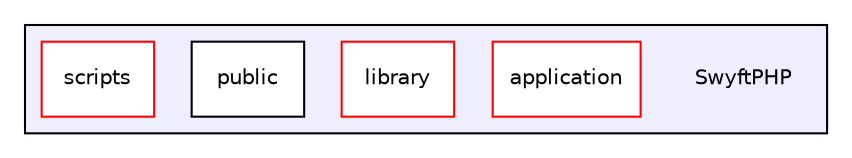 digraph G {
  compound=true
  node [ fontsize="10", fontname="Helvetica"];
  edge [ labelfontsize="10", labelfontname="Helvetica"];
  subgraph clusterdir_81fb486f4ffc003caba274bfbae067e9 {
    graph [ bgcolor="#eeeeff", pencolor="black", label="" URL="dir_81fb486f4ffc003caba274bfbae067e9.html"];
    dir_81fb486f4ffc003caba274bfbae067e9 [shape=plaintext label="SwyftPHP"];
    dir_94233ce947f8d28bfac24529385acbc7 [shape=box label="application" color="red" fillcolor="white" style="filled" URL="dir_94233ce947f8d28bfac24529385acbc7.html"];
    dir_5bc479e684cbe76a7d5341a07abf7f96 [shape=box label="library" color="red" fillcolor="white" style="filled" URL="dir_5bc479e684cbe76a7d5341a07abf7f96.html"];
    dir_f34c7c05c9602c3065de9756e9f77397 [shape=box label="public" color="black" fillcolor="white" style="filled" URL="dir_f34c7c05c9602c3065de9756e9f77397.html"];
    dir_e4f25c776a14e841cd650b4520cb7443 [shape=box label="scripts" color="red" fillcolor="white" style="filled" URL="dir_e4f25c776a14e841cd650b4520cb7443.html"];
  }
}
